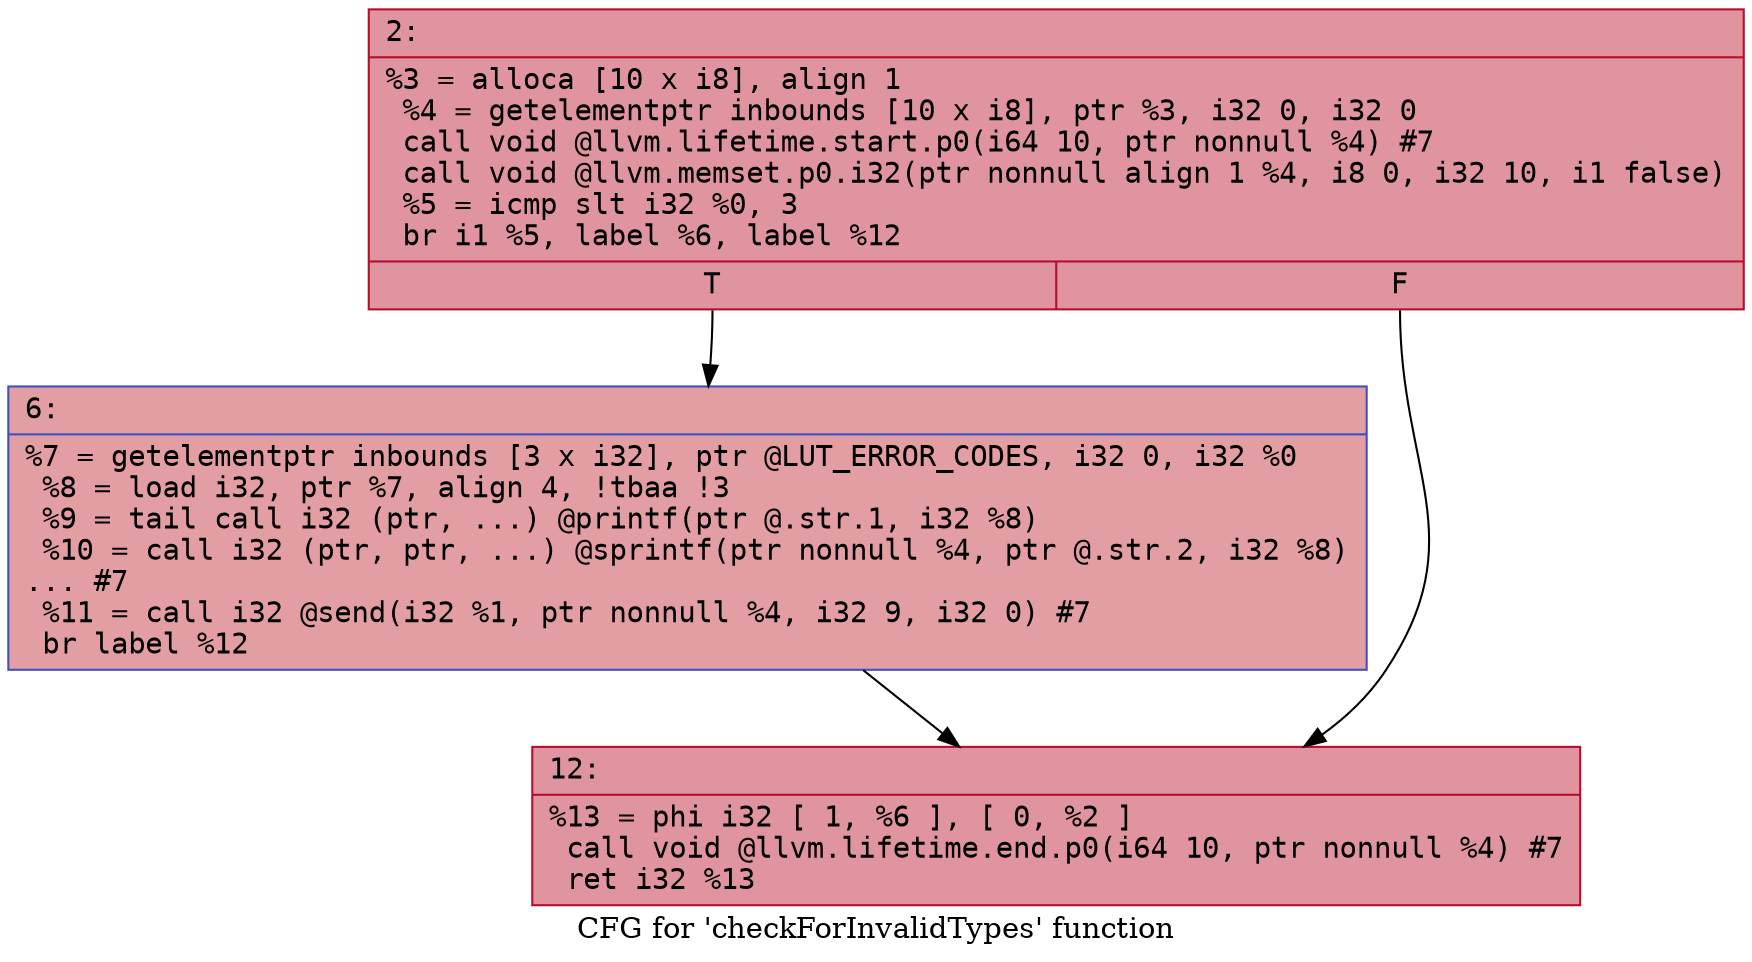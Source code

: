 digraph "CFG for 'checkForInvalidTypes' function" {
	label="CFG for 'checkForInvalidTypes' function";

	Node0x5b89056e4270 [shape=record,color="#b70d28ff", style=filled, fillcolor="#b70d2870" fontname="Courier",label="{2:\l|  %3 = alloca [10 x i8], align 1\l  %4 = getelementptr inbounds [10 x i8], ptr %3, i32 0, i32 0\l  call void @llvm.lifetime.start.p0(i64 10, ptr nonnull %4) #7\l  call void @llvm.memset.p0.i32(ptr nonnull align 1 %4, i8 0, i32 10, i1 false)\l  %5 = icmp slt i32 %0, 3\l  br i1 %5, label %6, label %12\l|{<s0>T|<s1>F}}"];
	Node0x5b89056e4270:s0 -> Node0x5b89056e5210[tooltip="2 -> 6\nProbability 50.00%" ];
	Node0x5b89056e4270:s1 -> Node0x5b89056e5260[tooltip="2 -> 12\nProbability 50.00%" ];
	Node0x5b89056e5210 [shape=record,color="#3d50c3ff", style=filled, fillcolor="#be242e70" fontname="Courier",label="{6:\l|  %7 = getelementptr inbounds [3 x i32], ptr @LUT_ERROR_CODES, i32 0, i32 %0\l  %8 = load i32, ptr %7, align 4, !tbaa !3\l  %9 = tail call i32 (ptr, ...) @printf(ptr @.str.1, i32 %8)\l  %10 = call i32 (ptr, ptr, ...) @sprintf(ptr nonnull %4, ptr @.str.2, i32 %8)\l... #7\l  %11 = call i32 @send(i32 %1, ptr nonnull %4, i32 9, i32 0) #7\l  br label %12\l}"];
	Node0x5b89056e5210 -> Node0x5b89056e5260[tooltip="6 -> 12\nProbability 100.00%" ];
	Node0x5b89056e5260 [shape=record,color="#b70d28ff", style=filled, fillcolor="#b70d2870" fontname="Courier",label="{12:\l|  %13 = phi i32 [ 1, %6 ], [ 0, %2 ]\l  call void @llvm.lifetime.end.p0(i64 10, ptr nonnull %4) #7\l  ret i32 %13\l}"];
}
